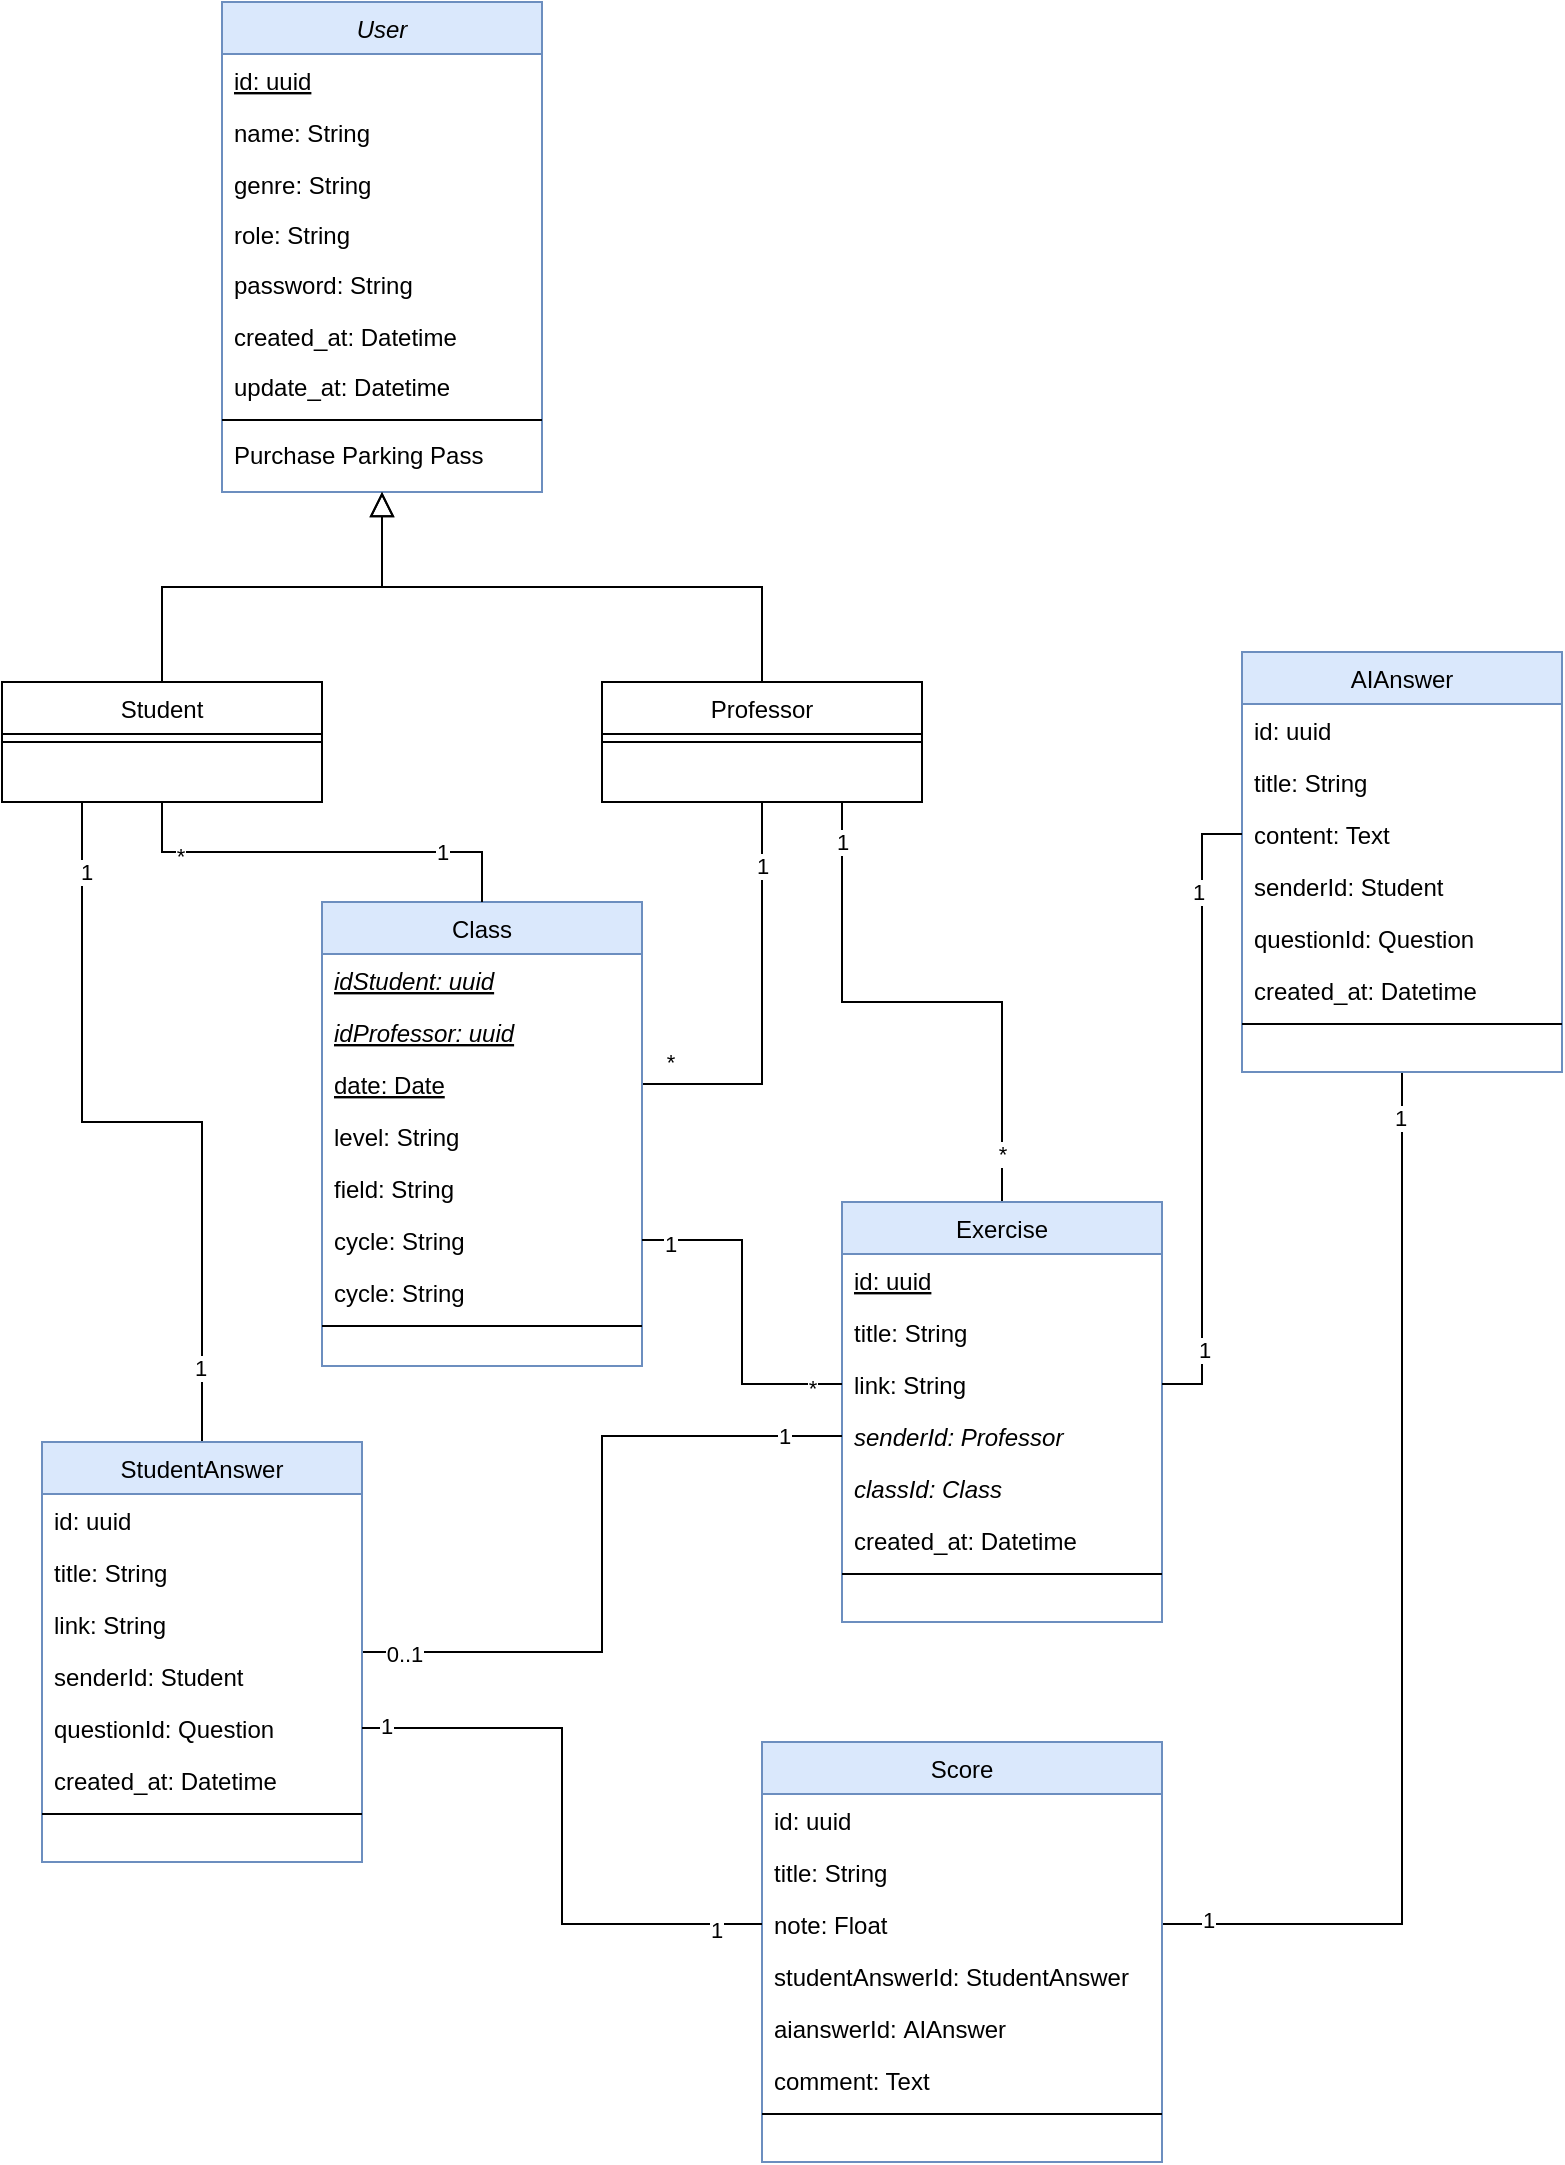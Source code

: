 <mxfile version="26.0.16">
  <diagram id="C5RBs43oDa-KdzZeNtuy" name="Page-1">
    <mxGraphModel dx="1434" dy="784" grid="1" gridSize="10" guides="1" tooltips="1" connect="1" arrows="1" fold="1" page="1" pageScale="1" pageWidth="827" pageHeight="1169" math="0" shadow="0">
      <root>
        <mxCell id="WIyWlLk6GJQsqaUBKTNV-0" />
        <mxCell id="WIyWlLk6GJQsqaUBKTNV-1" parent="WIyWlLk6GJQsqaUBKTNV-0" />
        <mxCell id="zkfFHV4jXpPFQw0GAbJ--0" value="User" style="swimlane;fontStyle=2;align=center;verticalAlign=top;childLayout=stackLayout;horizontal=1;startSize=26;horizontalStack=0;resizeParent=1;resizeLast=0;collapsible=1;marginBottom=0;rounded=0;shadow=0;strokeWidth=1;fillColor=#dae8fc;strokeColor=#6c8ebf;" parent="WIyWlLk6GJQsqaUBKTNV-1" vertex="1">
          <mxGeometry x="130" y="50" width="160" height="245" as="geometry">
            <mxRectangle x="230" y="140" width="160" height="26" as="alternateBounds" />
          </mxGeometry>
        </mxCell>
        <mxCell id="zkfFHV4jXpPFQw0GAbJ--1" value="id: uuid" style="text;align=left;verticalAlign=top;spacingLeft=4;spacingRight=4;overflow=hidden;rotatable=0;points=[[0,0.5],[1,0.5]];portConstraint=eastwest;fontStyle=4" parent="zkfFHV4jXpPFQw0GAbJ--0" vertex="1">
          <mxGeometry y="26" width="160" height="26" as="geometry" />
        </mxCell>
        <mxCell id="GSAFhW5PHIJksps5YWDW-0" value="name: String" style="text;align=left;verticalAlign=top;spacingLeft=4;spacingRight=4;overflow=hidden;rotatable=0;points=[[0,0.5],[1,0.5]];portConstraint=eastwest;" parent="zkfFHV4jXpPFQw0GAbJ--0" vertex="1">
          <mxGeometry y="52" width="160" height="26" as="geometry" />
        </mxCell>
        <mxCell id="GSAFhW5PHIJksps5YWDW-1" value="genre: String" style="text;align=left;verticalAlign=top;spacingLeft=4;spacingRight=4;overflow=hidden;rotatable=0;points=[[0,0.5],[1,0.5]];portConstraint=eastwest;rounded=0;shadow=0;html=0;" parent="zkfFHV4jXpPFQw0GAbJ--0" vertex="1">
          <mxGeometry y="78" width="160" height="25" as="geometry" />
        </mxCell>
        <mxCell id="GSAFhW5PHIJksps5YWDW-2" value="role: String" style="text;align=left;verticalAlign=top;spacingLeft=4;spacingRight=4;overflow=hidden;rotatable=0;points=[[0,0.5],[1,0.5]];portConstraint=eastwest;rounded=0;shadow=0;html=0;" parent="zkfFHV4jXpPFQw0GAbJ--0" vertex="1">
          <mxGeometry y="103" width="160" height="25" as="geometry" />
        </mxCell>
        <mxCell id="GSAFhW5PHIJksps5YWDW-3" value="password: String" style="text;align=left;verticalAlign=top;spacingLeft=4;spacingRight=4;overflow=hidden;rotatable=0;points=[[0,0.5],[1,0.5]];portConstraint=eastwest;rounded=0;shadow=0;html=0;" parent="zkfFHV4jXpPFQw0GAbJ--0" vertex="1">
          <mxGeometry y="128" width="160" height="26" as="geometry" />
        </mxCell>
        <mxCell id="GSAFhW5PHIJksps5YWDW-4" value="created_at: Datetime" style="text;align=left;verticalAlign=top;spacingLeft=4;spacingRight=4;overflow=hidden;rotatable=0;points=[[0,0.5],[1,0.5]];portConstraint=eastwest;rounded=0;shadow=0;html=0;" parent="zkfFHV4jXpPFQw0GAbJ--0" vertex="1">
          <mxGeometry y="154" width="160" height="25" as="geometry" />
        </mxCell>
        <mxCell id="zkfFHV4jXpPFQw0GAbJ--3" value="update_at: Datetime" style="text;align=left;verticalAlign=top;spacingLeft=4;spacingRight=4;overflow=hidden;rotatable=0;points=[[0,0.5],[1,0.5]];portConstraint=eastwest;rounded=0;shadow=0;html=0;" parent="zkfFHV4jXpPFQw0GAbJ--0" vertex="1">
          <mxGeometry y="179" width="160" height="26" as="geometry" />
        </mxCell>
        <mxCell id="zkfFHV4jXpPFQw0GAbJ--4" value="" style="line;html=1;strokeWidth=1;align=left;verticalAlign=middle;spacingTop=-1;spacingLeft=3;spacingRight=3;rotatable=0;labelPosition=right;points=[];portConstraint=eastwest;" parent="zkfFHV4jXpPFQw0GAbJ--0" vertex="1">
          <mxGeometry y="205" width="160" height="8" as="geometry" />
        </mxCell>
        <mxCell id="zkfFHV4jXpPFQw0GAbJ--5" value="Purchase Parking Pass" style="text;align=left;verticalAlign=top;spacingLeft=4;spacingRight=4;overflow=hidden;rotatable=0;points=[[0,0.5],[1,0.5]];portConstraint=eastwest;" parent="zkfFHV4jXpPFQw0GAbJ--0" vertex="1">
          <mxGeometry y="213" width="160" height="26" as="geometry" />
        </mxCell>
        <mxCell id="uGVkLpLAQE_LrdhUWMVq-37" style="edgeStyle=orthogonalEdgeStyle;rounded=0;orthogonalLoop=1;jettySize=auto;html=1;exitX=0.25;exitY=1;exitDx=0;exitDy=0;entryX=0.5;entryY=0;entryDx=0;entryDy=0;endArrow=none;startFill=0;" parent="WIyWlLk6GJQsqaUBKTNV-1" source="zkfFHV4jXpPFQw0GAbJ--6" target="uGVkLpLAQE_LrdhUWMVq-20" edge="1">
          <mxGeometry relative="1" as="geometry" />
        </mxCell>
        <mxCell id="uGVkLpLAQE_LrdhUWMVq-39" value="1" style="edgeLabel;html=1;align=center;verticalAlign=middle;resizable=0;points=[];" parent="uGVkLpLAQE_LrdhUWMVq-37" vertex="1" connectable="0">
          <mxGeometry x="0.805" y="-1" relative="1" as="geometry">
            <mxPoint as="offset" />
          </mxGeometry>
        </mxCell>
        <mxCell id="uGVkLpLAQE_LrdhUWMVq-40" value="1" style="edgeLabel;html=1;align=center;verticalAlign=middle;resizable=0;points=[];" parent="uGVkLpLAQE_LrdhUWMVq-37" vertex="1" connectable="0">
          <mxGeometry x="-0.819" y="2" relative="1" as="geometry">
            <mxPoint as="offset" />
          </mxGeometry>
        </mxCell>
        <mxCell id="zkfFHV4jXpPFQw0GAbJ--6" value="Student" style="swimlane;fontStyle=0;align=center;verticalAlign=top;childLayout=stackLayout;horizontal=1;startSize=26;horizontalStack=0;resizeParent=1;resizeLast=0;collapsible=1;marginBottom=0;rounded=0;shadow=0;strokeWidth=1;" parent="WIyWlLk6GJQsqaUBKTNV-1" vertex="1">
          <mxGeometry x="20" y="390" width="160" height="60" as="geometry">
            <mxRectangle x="130" y="380" width="160" height="26" as="alternateBounds" />
          </mxGeometry>
        </mxCell>
        <mxCell id="zkfFHV4jXpPFQw0GAbJ--9" value="" style="line;html=1;strokeWidth=1;align=left;verticalAlign=middle;spacingTop=-1;spacingLeft=3;spacingRight=3;rotatable=0;labelPosition=right;points=[];portConstraint=eastwest;" parent="zkfFHV4jXpPFQw0GAbJ--6" vertex="1">
          <mxGeometry y="26" width="160" height="8" as="geometry" />
        </mxCell>
        <mxCell id="zkfFHV4jXpPFQw0GAbJ--12" value="" style="endArrow=block;endSize=10;endFill=0;shadow=0;strokeWidth=1;rounded=0;curved=0;edgeStyle=elbowEdgeStyle;elbow=vertical;" parent="WIyWlLk6GJQsqaUBKTNV-1" source="zkfFHV4jXpPFQw0GAbJ--6" target="zkfFHV4jXpPFQw0GAbJ--0" edge="1">
          <mxGeometry width="160" relative="1" as="geometry">
            <mxPoint x="200" y="203" as="sourcePoint" />
            <mxPoint x="200" y="203" as="targetPoint" />
          </mxGeometry>
        </mxCell>
        <mxCell id="uGVkLpLAQE_LrdhUWMVq-3" style="edgeStyle=orthogonalEdgeStyle;rounded=0;orthogonalLoop=1;jettySize=auto;html=1;exitX=0.5;exitY=1;exitDx=0;exitDy=0;entryX=1;entryY=0.5;entryDx=0;entryDy=0;endArrow=none;startFill=0;" parent="WIyWlLk6GJQsqaUBKTNV-1" source="zkfFHV4jXpPFQw0GAbJ--13" target="GSAFhW5PHIJksps5YWDW-43" edge="1">
          <mxGeometry relative="1" as="geometry" />
        </mxCell>
        <mxCell id="uGVkLpLAQE_LrdhUWMVq-4" value="*" style="edgeLabel;html=1;align=center;verticalAlign=middle;resizable=0;points=[];" parent="uGVkLpLAQE_LrdhUWMVq-3" vertex="1" connectable="0">
          <mxGeometry x="0.688" y="1" relative="1" as="geometry">
            <mxPoint x="-18" y="-12" as="offset" />
          </mxGeometry>
        </mxCell>
        <mxCell id="uGVkLpLAQE_LrdhUWMVq-5" value="1" style="edgeLabel;html=1;align=center;verticalAlign=middle;resizable=0;points=[];" parent="uGVkLpLAQE_LrdhUWMVq-3" vertex="1" connectable="0">
          <mxGeometry x="-0.688" relative="1" as="geometry">
            <mxPoint as="offset" />
          </mxGeometry>
        </mxCell>
        <mxCell id="uGVkLpLAQE_LrdhUWMVq-32" style="edgeStyle=orthogonalEdgeStyle;rounded=0;orthogonalLoop=1;jettySize=auto;html=1;exitX=0.75;exitY=1;exitDx=0;exitDy=0;endArrow=none;startFill=0;" parent="WIyWlLk6GJQsqaUBKTNV-1" source="zkfFHV4jXpPFQw0GAbJ--13" target="GSAFhW5PHIJksps5YWDW-31" edge="1">
          <mxGeometry relative="1" as="geometry" />
        </mxCell>
        <mxCell id="uGVkLpLAQE_LrdhUWMVq-33" value="1" style="edgeLabel;html=1;align=center;verticalAlign=middle;resizable=0;points=[];" parent="uGVkLpLAQE_LrdhUWMVq-32" vertex="1" connectable="0">
          <mxGeometry x="-0.861" relative="1" as="geometry">
            <mxPoint as="offset" />
          </mxGeometry>
        </mxCell>
        <mxCell id="uGVkLpLAQE_LrdhUWMVq-34" value="*" style="edgeLabel;html=1;align=center;verticalAlign=middle;resizable=0;points=[];" parent="uGVkLpLAQE_LrdhUWMVq-32" vertex="1" connectable="0">
          <mxGeometry x="0.828" relative="1" as="geometry">
            <mxPoint as="offset" />
          </mxGeometry>
        </mxCell>
        <mxCell id="zkfFHV4jXpPFQw0GAbJ--13" value="Professor" style="swimlane;fontStyle=0;align=center;verticalAlign=top;childLayout=stackLayout;horizontal=1;startSize=26;horizontalStack=0;resizeParent=1;resizeLast=0;collapsible=1;marginBottom=0;rounded=0;shadow=0;strokeWidth=1;" parent="WIyWlLk6GJQsqaUBKTNV-1" vertex="1">
          <mxGeometry x="320" y="390" width="160" height="60" as="geometry">
            <mxRectangle x="340" y="380" width="170" height="26" as="alternateBounds" />
          </mxGeometry>
        </mxCell>
        <mxCell id="zkfFHV4jXpPFQw0GAbJ--15" value="" style="line;html=1;strokeWidth=1;align=left;verticalAlign=middle;spacingTop=-1;spacingLeft=3;spacingRight=3;rotatable=0;labelPosition=right;points=[];portConstraint=eastwest;" parent="zkfFHV4jXpPFQw0GAbJ--13" vertex="1">
          <mxGeometry y="26" width="160" height="8" as="geometry" />
        </mxCell>
        <mxCell id="zkfFHV4jXpPFQw0GAbJ--16" value="" style="endArrow=block;endSize=10;endFill=0;shadow=0;strokeWidth=1;rounded=0;curved=0;edgeStyle=elbowEdgeStyle;elbow=vertical;" parent="WIyWlLk6GJQsqaUBKTNV-1" source="zkfFHV4jXpPFQw0GAbJ--13" target="zkfFHV4jXpPFQw0GAbJ--0" edge="1">
          <mxGeometry width="160" relative="1" as="geometry">
            <mxPoint x="210" y="373" as="sourcePoint" />
            <mxPoint x="310" y="271" as="targetPoint" />
          </mxGeometry>
        </mxCell>
        <mxCell id="GSAFhW5PHIJksps5YWDW-23" value="Class" style="swimlane;fontStyle=0;align=center;verticalAlign=top;childLayout=stackLayout;horizontal=1;startSize=26;horizontalStack=0;resizeParent=1;resizeLast=0;collapsible=1;marginBottom=0;rounded=0;shadow=0;strokeWidth=1;fillColor=#dae8fc;strokeColor=#6c8ebf;" parent="WIyWlLk6GJQsqaUBKTNV-1" vertex="1">
          <mxGeometry x="180" y="500" width="160" height="232" as="geometry">
            <mxRectangle x="130" y="380" width="160" height="26" as="alternateBounds" />
          </mxGeometry>
        </mxCell>
        <mxCell id="GSAFhW5PHIJksps5YWDW-30" value="idStudent: uuid" style="text;align=left;verticalAlign=top;spacingLeft=4;spacingRight=4;overflow=hidden;rotatable=0;points=[[0,0.5],[1,0.5]];portConstraint=eastwest;fontStyle=6" parent="GSAFhW5PHIJksps5YWDW-23" vertex="1">
          <mxGeometry y="26" width="160" height="26" as="geometry" />
        </mxCell>
        <mxCell id="uGVkLpLAQE_LrdhUWMVq-2" value="idProfessor: uuid" style="text;align=left;verticalAlign=top;spacingLeft=4;spacingRight=4;overflow=hidden;rotatable=0;points=[[0,0.5],[1,0.5]];portConstraint=eastwest;fontStyle=6" parent="GSAFhW5PHIJksps5YWDW-23" vertex="1">
          <mxGeometry y="52" width="160" height="26" as="geometry" />
        </mxCell>
        <mxCell id="GSAFhW5PHIJksps5YWDW-43" value="date: Date" style="text;align=left;verticalAlign=top;spacingLeft=4;spacingRight=4;overflow=hidden;rotatable=0;points=[[0,0.5],[1,0.5]];portConstraint=eastwest;fontStyle=4" parent="GSAFhW5PHIJksps5YWDW-23" vertex="1">
          <mxGeometry y="78" width="160" height="26" as="geometry" />
        </mxCell>
        <mxCell id="GSAFhW5PHIJksps5YWDW-24" value="level: String" style="text;align=left;verticalAlign=top;spacingLeft=4;spacingRight=4;overflow=hidden;rotatable=0;points=[[0,0.5],[1,0.5]];portConstraint=eastwest;" parent="GSAFhW5PHIJksps5YWDW-23" vertex="1">
          <mxGeometry y="104" width="160" height="26" as="geometry" />
        </mxCell>
        <mxCell id="GSAFhW5PHIJksps5YWDW-29" value="field: String" style="text;align=left;verticalAlign=top;spacingLeft=4;spacingRight=4;overflow=hidden;rotatable=0;points=[[0,0.5],[1,0.5]];portConstraint=eastwest;" parent="GSAFhW5PHIJksps5YWDW-23" vertex="1">
          <mxGeometry y="130" width="160" height="26" as="geometry" />
        </mxCell>
        <mxCell id="GSAFhW5PHIJksps5YWDW-42" value="cycle: String" style="text;align=left;verticalAlign=top;spacingLeft=4;spacingRight=4;overflow=hidden;rotatable=0;points=[[0,0.5],[1,0.5]];portConstraint=eastwest;rounded=0;shadow=0;html=0;" parent="GSAFhW5PHIJksps5YWDW-23" vertex="1">
          <mxGeometry y="156" width="160" height="26" as="geometry" />
        </mxCell>
        <mxCell id="GSAFhW5PHIJksps5YWDW-25" value="cycle: String" style="text;align=left;verticalAlign=top;spacingLeft=4;spacingRight=4;overflow=hidden;rotatable=0;points=[[0,0.5],[1,0.5]];portConstraint=eastwest;rounded=0;shadow=0;html=0;" parent="GSAFhW5PHIJksps5YWDW-23" vertex="1">
          <mxGeometry y="182" width="160" height="26" as="geometry" />
        </mxCell>
        <mxCell id="GSAFhW5PHIJksps5YWDW-26" value="" style="line;html=1;strokeWidth=1;align=left;verticalAlign=middle;spacingTop=-1;spacingLeft=3;spacingRight=3;rotatable=0;labelPosition=right;points=[];portConstraint=eastwest;" parent="GSAFhW5PHIJksps5YWDW-23" vertex="1">
          <mxGeometry y="208" width="160" height="8" as="geometry" />
        </mxCell>
        <mxCell id="GSAFhW5PHIJksps5YWDW-31" value="Exercise" style="swimlane;fontStyle=0;align=center;verticalAlign=top;childLayout=stackLayout;horizontal=1;startSize=26;horizontalStack=0;resizeParent=1;resizeLast=0;collapsible=1;marginBottom=0;rounded=0;shadow=0;strokeWidth=1;fillColor=#dae8fc;strokeColor=#6c8ebf;" parent="WIyWlLk6GJQsqaUBKTNV-1" vertex="1">
          <mxGeometry x="440" y="650" width="160" height="210" as="geometry">
            <mxRectangle x="550" y="140" width="160" height="26" as="alternateBounds" />
          </mxGeometry>
        </mxCell>
        <mxCell id="GSAFhW5PHIJksps5YWDW-32" value="id: uuid" style="text;align=left;verticalAlign=top;spacingLeft=4;spacingRight=4;overflow=hidden;rotatable=0;points=[[0,0.5],[1,0.5]];portConstraint=eastwest;fontStyle=4" parent="GSAFhW5PHIJksps5YWDW-31" vertex="1">
          <mxGeometry y="26" width="160" height="26" as="geometry" />
        </mxCell>
        <mxCell id="GSAFhW5PHIJksps5YWDW-33" value="title: String" style="text;align=left;verticalAlign=top;spacingLeft=4;spacingRight=4;overflow=hidden;rotatable=0;points=[[0,0.5],[1,0.5]];portConstraint=eastwest;rounded=0;shadow=0;html=0;" parent="GSAFhW5PHIJksps5YWDW-31" vertex="1">
          <mxGeometry y="52" width="160" height="26" as="geometry" />
        </mxCell>
        <mxCell id="GSAFhW5PHIJksps5YWDW-34" value="link: String" style="text;align=left;verticalAlign=top;spacingLeft=4;spacingRight=4;overflow=hidden;rotatable=0;points=[[0,0.5],[1,0.5]];portConstraint=eastwest;rounded=0;shadow=0;html=0;" parent="GSAFhW5PHIJksps5YWDW-31" vertex="1">
          <mxGeometry y="78" width="160" height="26" as="geometry" />
        </mxCell>
        <mxCell id="GSAFhW5PHIJksps5YWDW-36" value="senderId: Professor" style="text;align=left;verticalAlign=top;spacingLeft=4;spacingRight=4;overflow=hidden;rotatable=0;points=[[0,0.5],[1,0.5]];portConstraint=eastwest;rounded=0;shadow=0;html=0;fontStyle=2" parent="GSAFhW5PHIJksps5YWDW-31" vertex="1">
          <mxGeometry y="104" width="160" height="26" as="geometry" />
        </mxCell>
        <mxCell id="GSAFhW5PHIJksps5YWDW-37" value="classId: Class" style="text;align=left;verticalAlign=top;spacingLeft=4;spacingRight=4;overflow=hidden;rotatable=0;points=[[0,0.5],[1,0.5]];portConstraint=eastwest;rounded=0;shadow=0;html=0;fontStyle=2" parent="GSAFhW5PHIJksps5YWDW-31" vertex="1">
          <mxGeometry y="130" width="160" height="26" as="geometry" />
        </mxCell>
        <mxCell id="GSAFhW5PHIJksps5YWDW-38" value="created_at: Datetime" style="text;align=left;verticalAlign=top;spacingLeft=4;spacingRight=4;overflow=hidden;rotatable=0;points=[[0,0.5],[1,0.5]];portConstraint=eastwest;rounded=0;shadow=0;html=0;" parent="GSAFhW5PHIJksps5YWDW-31" vertex="1">
          <mxGeometry y="156" width="160" height="26" as="geometry" />
        </mxCell>
        <mxCell id="GSAFhW5PHIJksps5YWDW-39" value="" style="line;html=1;strokeWidth=1;align=left;verticalAlign=middle;spacingTop=-1;spacingLeft=3;spacingRight=3;rotatable=0;labelPosition=right;points=[];portConstraint=eastwest;" parent="GSAFhW5PHIJksps5YWDW-31" vertex="1">
          <mxGeometry y="182" width="160" height="8" as="geometry" />
        </mxCell>
        <mxCell id="uGVkLpLAQE_LrdhUWMVq-17" style="edgeStyle=orthogonalEdgeStyle;rounded=0;orthogonalLoop=1;jettySize=auto;html=1;entryX=0.5;entryY=1;entryDx=0;entryDy=0;endArrow=none;startFill=0;exitX=0.5;exitY=0;exitDx=0;exitDy=0;" parent="WIyWlLk6GJQsqaUBKTNV-1" source="GSAFhW5PHIJksps5YWDW-23" target="zkfFHV4jXpPFQw0GAbJ--6" edge="1">
          <mxGeometry relative="1" as="geometry">
            <mxPoint x="179" y="690" as="sourcePoint" />
            <mxPoint x="178.72" y="598.598" as="targetPoint" />
          </mxGeometry>
        </mxCell>
        <mxCell id="uGVkLpLAQE_LrdhUWMVq-18" value="1" style="edgeLabel;html=1;align=center;verticalAlign=middle;resizable=0;points=[];" parent="uGVkLpLAQE_LrdhUWMVq-17" vertex="1" connectable="0">
          <mxGeometry x="-0.573" relative="1" as="geometry">
            <mxPoint as="offset" />
          </mxGeometry>
        </mxCell>
        <mxCell id="uGVkLpLAQE_LrdhUWMVq-19" value="*" style="edgeLabel;html=1;align=center;verticalAlign=middle;resizable=0;points=[];" parent="uGVkLpLAQE_LrdhUWMVq-17" vertex="1" connectable="0">
          <mxGeometry x="0.68" y="2" relative="1" as="geometry">
            <mxPoint as="offset" />
          </mxGeometry>
        </mxCell>
        <mxCell id="uGVkLpLAQE_LrdhUWMVq-38" style="edgeStyle=orthogonalEdgeStyle;rounded=0;orthogonalLoop=1;jettySize=auto;html=1;entryX=0;entryY=0.5;entryDx=0;entryDy=0;endArrow=none;startFill=0;" parent="WIyWlLk6GJQsqaUBKTNV-1" source="uGVkLpLAQE_LrdhUWMVq-20" target="GSAFhW5PHIJksps5YWDW-36" edge="1">
          <mxGeometry relative="1" as="geometry" />
        </mxCell>
        <mxCell id="uGVkLpLAQE_LrdhUWMVq-41" value="0..1" style="edgeLabel;html=1;align=center;verticalAlign=middle;resizable=0;points=[];" parent="uGVkLpLAQE_LrdhUWMVq-38" vertex="1" connectable="0">
          <mxGeometry x="-0.88" y="-1" relative="1" as="geometry">
            <mxPoint as="offset" />
          </mxGeometry>
        </mxCell>
        <mxCell id="uGVkLpLAQE_LrdhUWMVq-42" value="1" style="edgeLabel;html=1;align=center;verticalAlign=middle;resizable=0;points=[];" parent="uGVkLpLAQE_LrdhUWMVq-38" vertex="1" connectable="0">
          <mxGeometry x="0.832" relative="1" as="geometry">
            <mxPoint as="offset" />
          </mxGeometry>
        </mxCell>
        <mxCell id="uGVkLpLAQE_LrdhUWMVq-20" value="StudentAnswer" style="swimlane;fontStyle=0;align=center;verticalAlign=top;childLayout=stackLayout;horizontal=1;startSize=26;horizontalStack=0;resizeParent=1;resizeLast=0;collapsible=1;marginBottom=0;rounded=0;shadow=0;strokeWidth=1;fillColor=#dae8fc;strokeColor=#6c8ebf;" parent="WIyWlLk6GJQsqaUBKTNV-1" vertex="1">
          <mxGeometry x="40" y="770" width="160" height="210" as="geometry">
            <mxRectangle x="550" y="140" width="160" height="26" as="alternateBounds" />
          </mxGeometry>
        </mxCell>
        <mxCell id="uGVkLpLAQE_LrdhUWMVq-21" value="id: uuid" style="text;align=left;verticalAlign=top;spacingLeft=4;spacingRight=4;overflow=hidden;rotatable=0;points=[[0,0.5],[1,0.5]];portConstraint=eastwest;" parent="uGVkLpLAQE_LrdhUWMVq-20" vertex="1">
          <mxGeometry y="26" width="160" height="26" as="geometry" />
        </mxCell>
        <mxCell id="uGVkLpLAQE_LrdhUWMVq-22" value="title: String" style="text;align=left;verticalAlign=top;spacingLeft=4;spacingRight=4;overflow=hidden;rotatable=0;points=[[0,0.5],[1,0.5]];portConstraint=eastwest;rounded=0;shadow=0;html=0;" parent="uGVkLpLAQE_LrdhUWMVq-20" vertex="1">
          <mxGeometry y="52" width="160" height="26" as="geometry" />
        </mxCell>
        <mxCell id="uGVkLpLAQE_LrdhUWMVq-23" value="link: String" style="text;align=left;verticalAlign=top;spacingLeft=4;spacingRight=4;overflow=hidden;rotatable=0;points=[[0,0.5],[1,0.5]];portConstraint=eastwest;rounded=0;shadow=0;html=0;" parent="uGVkLpLAQE_LrdhUWMVq-20" vertex="1">
          <mxGeometry y="78" width="160" height="26" as="geometry" />
        </mxCell>
        <mxCell id="uGVkLpLAQE_LrdhUWMVq-25" value="senderId: Student" style="text;align=left;verticalAlign=top;spacingLeft=4;spacingRight=4;overflow=hidden;rotatable=0;points=[[0,0.5],[1,0.5]];portConstraint=eastwest;rounded=0;shadow=0;html=0;" parent="uGVkLpLAQE_LrdhUWMVq-20" vertex="1">
          <mxGeometry y="104" width="160" height="26" as="geometry" />
        </mxCell>
        <mxCell id="uGVkLpLAQE_LrdhUWMVq-26" value="questionId: Question" style="text;align=left;verticalAlign=top;spacingLeft=4;spacingRight=4;overflow=hidden;rotatable=0;points=[[0,0.5],[1,0.5]];portConstraint=eastwest;rounded=0;shadow=0;html=0;" parent="uGVkLpLAQE_LrdhUWMVq-20" vertex="1">
          <mxGeometry y="130" width="160" height="26" as="geometry" />
        </mxCell>
        <mxCell id="uGVkLpLAQE_LrdhUWMVq-27" value="created_at: Datetime" style="text;align=left;verticalAlign=top;spacingLeft=4;spacingRight=4;overflow=hidden;rotatable=0;points=[[0,0.5],[1,0.5]];portConstraint=eastwest;rounded=0;shadow=0;html=0;" parent="uGVkLpLAQE_LrdhUWMVq-20" vertex="1">
          <mxGeometry y="156" width="160" height="26" as="geometry" />
        </mxCell>
        <mxCell id="uGVkLpLAQE_LrdhUWMVq-28" value="" style="line;html=1;strokeWidth=1;align=left;verticalAlign=middle;spacingTop=-1;spacingLeft=3;spacingRight=3;rotatable=0;labelPosition=right;points=[];portConstraint=eastwest;" parent="uGVkLpLAQE_LrdhUWMVq-20" vertex="1">
          <mxGeometry y="182" width="160" height="8" as="geometry" />
        </mxCell>
        <mxCell id="uGVkLpLAQE_LrdhUWMVq-31" style="edgeStyle=orthogonalEdgeStyle;rounded=0;orthogonalLoop=1;jettySize=auto;html=1;exitX=0;exitY=0.5;exitDx=0;exitDy=0;entryX=1;entryY=0.5;entryDx=0;entryDy=0;endArrow=none;startFill=0;" parent="WIyWlLk6GJQsqaUBKTNV-1" source="GSAFhW5PHIJksps5YWDW-34" target="GSAFhW5PHIJksps5YWDW-42" edge="1">
          <mxGeometry relative="1" as="geometry">
            <mxPoint x="430" y="887" as="sourcePoint" />
          </mxGeometry>
        </mxCell>
        <mxCell id="uGVkLpLAQE_LrdhUWMVq-35" value="*" style="edgeLabel;html=1;align=center;verticalAlign=middle;resizable=0;points=[];" parent="uGVkLpLAQE_LrdhUWMVq-31" vertex="1" connectable="0">
          <mxGeometry x="-0.822" y="2" relative="1" as="geometry">
            <mxPoint as="offset" />
          </mxGeometry>
        </mxCell>
        <mxCell id="uGVkLpLAQE_LrdhUWMVq-36" value="1" style="edgeLabel;html=1;align=center;verticalAlign=middle;resizable=0;points=[];" parent="uGVkLpLAQE_LrdhUWMVq-31" vertex="1" connectable="0">
          <mxGeometry x="0.844" y="2" relative="1" as="geometry">
            <mxPoint as="offset" />
          </mxGeometry>
        </mxCell>
        <mxCell id="uGVkLpLAQE_LrdhUWMVq-63" style="edgeStyle=orthogonalEdgeStyle;rounded=0;orthogonalLoop=1;jettySize=auto;html=1;exitX=0.5;exitY=1;exitDx=0;exitDy=0;entryX=1;entryY=0.5;entryDx=0;entryDy=0;endArrow=none;startFill=0;" parent="WIyWlLk6GJQsqaUBKTNV-1" source="uGVkLpLAQE_LrdhUWMVq-43" target="uGVkLpLAQE_LrdhUWMVq-57" edge="1">
          <mxGeometry relative="1" as="geometry" />
        </mxCell>
        <mxCell id="uGVkLpLAQE_LrdhUWMVq-66" value="1" style="edgeLabel;html=1;align=center;verticalAlign=middle;resizable=0;points=[];" parent="uGVkLpLAQE_LrdhUWMVq-63" vertex="1" connectable="0">
          <mxGeometry x="0.917" y="-2" relative="1" as="geometry">
            <mxPoint as="offset" />
          </mxGeometry>
        </mxCell>
        <mxCell id="uGVkLpLAQE_LrdhUWMVq-67" value="1" style="edgeLabel;html=1;align=center;verticalAlign=middle;resizable=0;points=[];" parent="uGVkLpLAQE_LrdhUWMVq-63" vertex="1" connectable="0">
          <mxGeometry x="-0.918" y="-1" relative="1" as="geometry">
            <mxPoint as="offset" />
          </mxGeometry>
        </mxCell>
        <mxCell id="uGVkLpLAQE_LrdhUWMVq-43" value="AIAnswer" style="swimlane;fontStyle=0;align=center;verticalAlign=top;childLayout=stackLayout;horizontal=1;startSize=26;horizontalStack=0;resizeParent=1;resizeLast=0;collapsible=1;marginBottom=0;rounded=0;shadow=0;strokeWidth=1;fillColor=#dae8fc;strokeColor=#6c8ebf;" parent="WIyWlLk6GJQsqaUBKTNV-1" vertex="1">
          <mxGeometry x="640" y="375" width="160" height="210" as="geometry">
            <mxRectangle x="550" y="140" width="160" height="26" as="alternateBounds" />
          </mxGeometry>
        </mxCell>
        <mxCell id="uGVkLpLAQE_LrdhUWMVq-44" value="id: uuid" style="text;align=left;verticalAlign=top;spacingLeft=4;spacingRight=4;overflow=hidden;rotatable=0;points=[[0,0.5],[1,0.5]];portConstraint=eastwest;" parent="uGVkLpLAQE_LrdhUWMVq-43" vertex="1">
          <mxGeometry y="26" width="160" height="26" as="geometry" />
        </mxCell>
        <mxCell id="uGVkLpLAQE_LrdhUWMVq-45" value="title: String" style="text;align=left;verticalAlign=top;spacingLeft=4;spacingRight=4;overflow=hidden;rotatable=0;points=[[0,0.5],[1,0.5]];portConstraint=eastwest;rounded=0;shadow=0;html=0;" parent="uGVkLpLAQE_LrdhUWMVq-43" vertex="1">
          <mxGeometry y="52" width="160" height="26" as="geometry" />
        </mxCell>
        <mxCell id="uGVkLpLAQE_LrdhUWMVq-46" value="content: Text" style="text;align=left;verticalAlign=top;spacingLeft=4;spacingRight=4;overflow=hidden;rotatable=0;points=[[0,0.5],[1,0.5]];portConstraint=eastwest;rounded=0;shadow=0;html=0;" parent="uGVkLpLAQE_LrdhUWMVq-43" vertex="1">
          <mxGeometry y="78" width="160" height="26" as="geometry" />
        </mxCell>
        <mxCell id="uGVkLpLAQE_LrdhUWMVq-47" value="senderId: Student" style="text;align=left;verticalAlign=top;spacingLeft=4;spacingRight=4;overflow=hidden;rotatable=0;points=[[0,0.5],[1,0.5]];portConstraint=eastwest;rounded=0;shadow=0;html=0;" parent="uGVkLpLAQE_LrdhUWMVq-43" vertex="1">
          <mxGeometry y="104" width="160" height="26" as="geometry" />
        </mxCell>
        <mxCell id="uGVkLpLAQE_LrdhUWMVq-48" value="questionId: Question" style="text;align=left;verticalAlign=top;spacingLeft=4;spacingRight=4;overflow=hidden;rotatable=0;points=[[0,0.5],[1,0.5]];portConstraint=eastwest;rounded=0;shadow=0;html=0;" parent="uGVkLpLAQE_LrdhUWMVq-43" vertex="1">
          <mxGeometry y="130" width="160" height="26" as="geometry" />
        </mxCell>
        <mxCell id="uGVkLpLAQE_LrdhUWMVq-49" value="created_at: Datetime" style="text;align=left;verticalAlign=top;spacingLeft=4;spacingRight=4;overflow=hidden;rotatable=0;points=[[0,0.5],[1,0.5]];portConstraint=eastwest;rounded=0;shadow=0;html=0;" parent="uGVkLpLAQE_LrdhUWMVq-43" vertex="1">
          <mxGeometry y="156" width="160" height="26" as="geometry" />
        </mxCell>
        <mxCell id="uGVkLpLAQE_LrdhUWMVq-50" value="" style="line;html=1;strokeWidth=1;align=left;verticalAlign=middle;spacingTop=-1;spacingLeft=3;spacingRight=3;rotatable=0;labelPosition=right;points=[];portConstraint=eastwest;" parent="uGVkLpLAQE_LrdhUWMVq-43" vertex="1">
          <mxGeometry y="182" width="160" height="8" as="geometry" />
        </mxCell>
        <mxCell id="uGVkLpLAQE_LrdhUWMVq-51" style="edgeStyle=orthogonalEdgeStyle;rounded=0;orthogonalLoop=1;jettySize=auto;html=1;exitX=1;exitY=0.5;exitDx=0;exitDy=0;entryX=0;entryY=0.5;entryDx=0;entryDy=0;endArrow=none;startFill=0;" parent="WIyWlLk6GJQsqaUBKTNV-1" source="GSAFhW5PHIJksps5YWDW-34" target="uGVkLpLAQE_LrdhUWMVq-46" edge="1">
          <mxGeometry relative="1" as="geometry" />
        </mxCell>
        <mxCell id="uGVkLpLAQE_LrdhUWMVq-52" value="1" style="edgeLabel;html=1;align=center;verticalAlign=middle;resizable=0;points=[];" parent="uGVkLpLAQE_LrdhUWMVq-51" vertex="1" connectable="0">
          <mxGeometry x="0.691" y="2" relative="1" as="geometry">
            <mxPoint as="offset" />
          </mxGeometry>
        </mxCell>
        <mxCell id="uGVkLpLAQE_LrdhUWMVq-53" value="1" style="edgeLabel;html=1;align=center;verticalAlign=middle;resizable=0;points=[];" parent="uGVkLpLAQE_LrdhUWMVq-51" vertex="1" connectable="0">
          <mxGeometry x="-0.764" y="-1" relative="1" as="geometry">
            <mxPoint as="offset" />
          </mxGeometry>
        </mxCell>
        <mxCell id="uGVkLpLAQE_LrdhUWMVq-54" value="Score" style="swimlane;fontStyle=0;align=center;verticalAlign=top;childLayout=stackLayout;horizontal=1;startSize=26;horizontalStack=0;resizeParent=1;resizeLast=0;collapsible=1;marginBottom=0;rounded=0;shadow=0;strokeWidth=1;fillColor=#dae8fc;strokeColor=#6c8ebf;" parent="WIyWlLk6GJQsqaUBKTNV-1" vertex="1">
          <mxGeometry x="400" y="920" width="200" height="210" as="geometry">
            <mxRectangle x="550" y="140" width="160" height="26" as="alternateBounds" />
          </mxGeometry>
        </mxCell>
        <mxCell id="uGVkLpLAQE_LrdhUWMVq-55" value="id: uuid" style="text;align=left;verticalAlign=top;spacingLeft=4;spacingRight=4;overflow=hidden;rotatable=0;points=[[0,0.5],[1,0.5]];portConstraint=eastwest;" parent="uGVkLpLAQE_LrdhUWMVq-54" vertex="1">
          <mxGeometry y="26" width="200" height="26" as="geometry" />
        </mxCell>
        <mxCell id="uGVkLpLAQE_LrdhUWMVq-56" value="title: String" style="text;align=left;verticalAlign=top;spacingLeft=4;spacingRight=4;overflow=hidden;rotatable=0;points=[[0,0.5],[1,0.5]];portConstraint=eastwest;rounded=0;shadow=0;html=0;" parent="uGVkLpLAQE_LrdhUWMVq-54" vertex="1">
          <mxGeometry y="52" width="200" height="26" as="geometry" />
        </mxCell>
        <mxCell id="uGVkLpLAQE_LrdhUWMVq-57" value="note: Float" style="text;align=left;verticalAlign=top;spacingLeft=4;spacingRight=4;overflow=hidden;rotatable=0;points=[[0,0.5],[1,0.5]];portConstraint=eastwest;rounded=0;shadow=0;html=0;" parent="uGVkLpLAQE_LrdhUWMVq-54" vertex="1">
          <mxGeometry y="78" width="200" height="26" as="geometry" />
        </mxCell>
        <mxCell id="uGVkLpLAQE_LrdhUWMVq-58" value="studentAnswerId: StudentAnswer" style="text;align=left;verticalAlign=top;spacingLeft=4;spacingRight=4;overflow=hidden;rotatable=0;points=[[0,0.5],[1,0.5]];portConstraint=eastwest;rounded=0;shadow=0;html=0;" parent="uGVkLpLAQE_LrdhUWMVq-54" vertex="1">
          <mxGeometry y="104" width="200" height="26" as="geometry" />
        </mxCell>
        <mxCell id="uGVkLpLAQE_LrdhUWMVq-59" value="aianswerId: AIAnswer" style="text;align=left;verticalAlign=top;spacingLeft=4;spacingRight=4;overflow=hidden;rotatable=0;points=[[0,0.5],[1,0.5]];portConstraint=eastwest;rounded=0;shadow=0;html=0;" parent="uGVkLpLAQE_LrdhUWMVq-54" vertex="1">
          <mxGeometry y="130" width="200" height="26" as="geometry" />
        </mxCell>
        <mxCell id="uGVkLpLAQE_LrdhUWMVq-60" value="comment: Text" style="text;align=left;verticalAlign=top;spacingLeft=4;spacingRight=4;overflow=hidden;rotatable=0;points=[[0,0.5],[1,0.5]];portConstraint=eastwest;rounded=0;shadow=0;html=0;" parent="uGVkLpLAQE_LrdhUWMVq-54" vertex="1">
          <mxGeometry y="156" width="200" height="26" as="geometry" />
        </mxCell>
        <mxCell id="uGVkLpLAQE_LrdhUWMVq-61" value="" style="line;html=1;strokeWidth=1;align=left;verticalAlign=middle;spacingTop=-1;spacingLeft=3;spacingRight=3;rotatable=0;labelPosition=right;points=[];portConstraint=eastwest;" parent="uGVkLpLAQE_LrdhUWMVq-54" vertex="1">
          <mxGeometry y="182" width="200" height="8" as="geometry" />
        </mxCell>
        <mxCell id="uGVkLpLAQE_LrdhUWMVq-62" style="edgeStyle=orthogonalEdgeStyle;rounded=0;orthogonalLoop=1;jettySize=auto;html=1;exitX=1;exitY=0.5;exitDx=0;exitDy=0;entryX=0;entryY=0.5;entryDx=0;entryDy=0;endArrow=none;startFill=0;" parent="WIyWlLk6GJQsqaUBKTNV-1" source="uGVkLpLAQE_LrdhUWMVq-26" target="uGVkLpLAQE_LrdhUWMVq-57" edge="1">
          <mxGeometry relative="1" as="geometry" />
        </mxCell>
        <mxCell id="uGVkLpLAQE_LrdhUWMVq-64" value="1" style="edgeLabel;html=1;align=center;verticalAlign=middle;resizable=0;points=[];" parent="uGVkLpLAQE_LrdhUWMVq-62" vertex="1" connectable="0">
          <mxGeometry x="-0.919" y="1" relative="1" as="geometry">
            <mxPoint as="offset" />
          </mxGeometry>
        </mxCell>
        <mxCell id="uGVkLpLAQE_LrdhUWMVq-65" value="1" style="edgeLabel;html=1;align=center;verticalAlign=middle;resizable=0;points=[];" parent="uGVkLpLAQE_LrdhUWMVq-62" vertex="1" connectable="0">
          <mxGeometry x="0.845" y="-3" relative="1" as="geometry">
            <mxPoint as="offset" />
          </mxGeometry>
        </mxCell>
      </root>
    </mxGraphModel>
  </diagram>
</mxfile>
